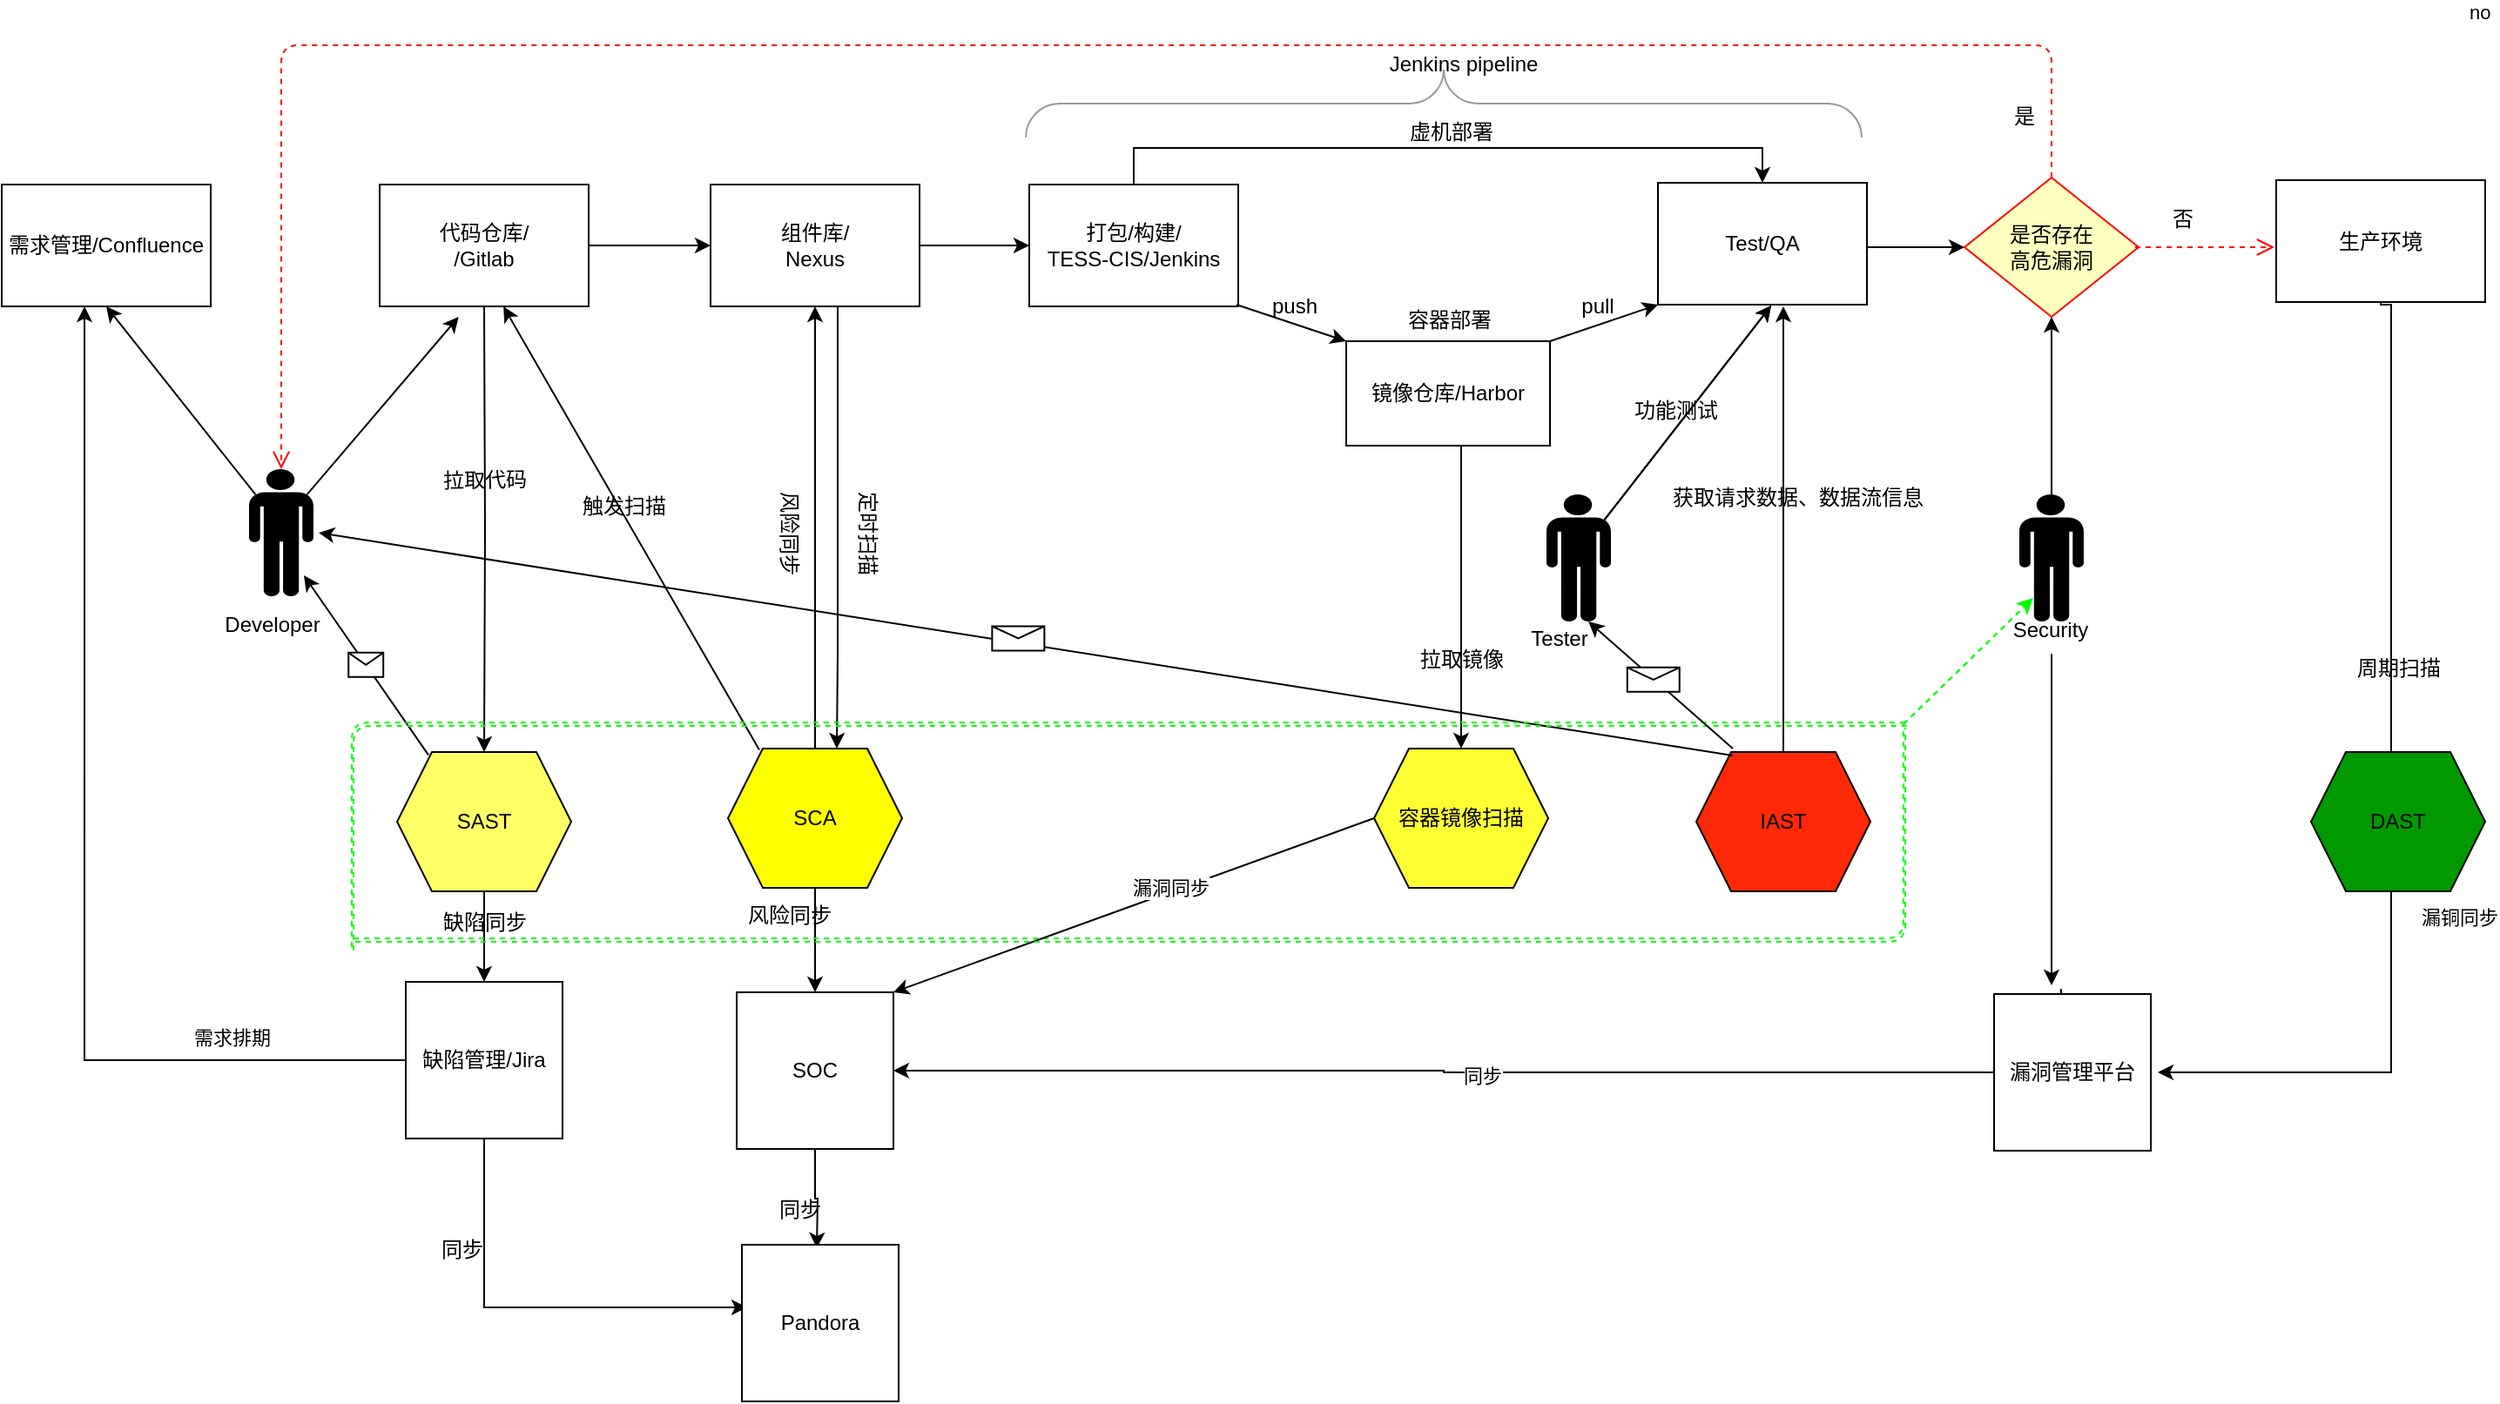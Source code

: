 <mxfile version="13.10.0" type="github">
  <diagram id="o9wrVbWIL4ODcBylfV1H" name="Page-1">
    <mxGraphModel dx="3937" dy="3991" grid="1" gridSize="10" guides="1" tooltips="1" connect="1" arrows="1" fold="1" page="1" pageScale="1" pageWidth="2339" pageHeight="3300" math="0" shadow="0">
      <root>
        <mxCell id="0" />
        <mxCell id="1" parent="0" />
        <mxCell id="gxyS9pcXqX11lwIKly3A-1" value="需求管理/Confluence" style="rounded=0;whiteSpace=wrap;html=1;font-weight: 600;" vertex="1" parent="1">
          <mxGeometry x="-12" y="100" width="120" height="70" as="geometry" />
        </mxCell>
        <mxCell id="gxyS9pcXqX11lwIKly3A-37" value="" style="edgeStyle=orthogonalEdgeStyle;rounded=0;orthogonalLoop=1;jettySize=auto;html=1;" edge="1" parent="1" source="gxyS9pcXqX11lwIKly3A-3" target="gxyS9pcXqX11lwIKly3A-36">
          <mxGeometry relative="1" as="geometry" />
        </mxCell>
        <mxCell id="gxyS9pcXqX11lwIKly3A-39" value="" style="edgeStyle=orthogonalEdgeStyle;rounded=0;orthogonalLoop=1;jettySize=auto;html=1;" edge="1" parent="1" target="gxyS9pcXqX11lwIKly3A-12">
          <mxGeometry relative="1" as="geometry">
            <mxPoint x="265" y="170" as="sourcePoint" />
          </mxGeometry>
        </mxCell>
        <mxCell id="gxyS9pcXqX11lwIKly3A-3" value="&lt;div&gt;代码仓库/&lt;/div&gt;/Gitlab" style="rounded=0;whiteSpace=wrap;html=1;" vertex="1" parent="1">
          <mxGeometry x="205" y="100" width="120" height="70" as="geometry" />
        </mxCell>
        <mxCell id="gxyS9pcXqX11lwIKly3A-129" value="" style="edgeStyle=orthogonalEdgeStyle;rounded=0;orthogonalLoop=1;jettySize=auto;html=1;entryX=0.396;entryY=1;entryDx=0;entryDy=0;entryPerimeter=0;" edge="1" parent="1" source="gxyS9pcXqX11lwIKly3A-11" target="gxyS9pcXqX11lwIKly3A-1">
          <mxGeometry relative="1" as="geometry">
            <mxPoint x="35.52" y="334.52" as="targetPoint" />
          </mxGeometry>
        </mxCell>
        <mxCell id="gxyS9pcXqX11lwIKly3A-130" value="需求排期" style="edgeLabel;html=1;align=center;verticalAlign=middle;resizable=0;points=[];" vertex="1" connectable="0" parent="gxyS9pcXqX11lwIKly3A-129">
          <mxGeometry x="-0.273" y="-3" relative="1" as="geometry">
            <mxPoint x="81.53" y="27" as="offset" />
          </mxGeometry>
        </mxCell>
        <mxCell id="gxyS9pcXqX11lwIKly3A-221" value="" style="edgeStyle=orthogonalEdgeStyle;rounded=0;orthogonalLoop=1;jettySize=auto;html=1;" edge="1" parent="1" source="gxyS9pcXqX11lwIKly3A-11">
          <mxGeometry relative="1" as="geometry">
            <mxPoint x="416" y="745" as="targetPoint" />
            <Array as="points">
              <mxPoint x="265" y="745" />
            </Array>
          </mxGeometry>
        </mxCell>
        <mxCell id="gxyS9pcXqX11lwIKly3A-11" value="缺陷管理/Jira" style="whiteSpace=wrap;html=1;aspect=fixed;" vertex="1" parent="1">
          <mxGeometry x="220" y="558" width="90" height="90" as="geometry" />
        </mxCell>
        <mxCell id="gxyS9pcXqX11lwIKly3A-74" value="" style="edgeStyle=orthogonalEdgeStyle;rounded=0;orthogonalLoop=1;jettySize=auto;html=1;entryX=0.5;entryY=0;entryDx=0;entryDy=0;" edge="1" parent="1" source="gxyS9pcXqX11lwIKly3A-12" target="gxyS9pcXqX11lwIKly3A-11">
          <mxGeometry relative="1" as="geometry" />
        </mxCell>
        <mxCell id="gxyS9pcXqX11lwIKly3A-12" value="SAST" style="shape=hexagon;perimeter=hexagonPerimeter2;whiteSpace=wrap;html=1;fixedSize=1;fillColor=#FFFF66;" vertex="1" parent="1">
          <mxGeometry x="215" y="426" width="100" height="80" as="geometry" />
        </mxCell>
        <mxCell id="gxyS9pcXqX11lwIKly3A-45" value="" style="edgeStyle=orthogonalEdgeStyle;rounded=0;orthogonalLoop=1;jettySize=auto;html=1;" edge="1" parent="1" source="gxyS9pcXqX11lwIKly3A-36" target="gxyS9pcXqX11lwIKly3A-44">
          <mxGeometry relative="1" as="geometry" />
        </mxCell>
        <mxCell id="gxyS9pcXqX11lwIKly3A-36" value="&lt;div&gt;组件库/&lt;/div&gt;&lt;div&gt;Nexus&lt;/div&gt;" style="rounded=0;whiteSpace=wrap;html=1;" vertex="1" parent="1">
          <mxGeometry x="395" y="100" width="120" height="70" as="geometry" />
        </mxCell>
        <mxCell id="gxyS9pcXqX11lwIKly3A-40" value="拉取代码" style="text;html=1;align=center;verticalAlign=middle;resizable=0;points=[];autosize=1;rotation=-1;" vertex="1" parent="1">
          <mxGeometry x="235" y="259.5" width="60" height="20" as="geometry" />
        </mxCell>
        <mxCell id="gxyS9pcXqX11lwIKly3A-60" value="" style="edgeStyle=orthogonalEdgeStyle;rounded=0;orthogonalLoop=1;jettySize=auto;html=1;entryX=0.5;entryY=1;entryDx=0;entryDy=0;" edge="1" parent="1" source="gxyS9pcXqX11lwIKly3A-41" target="gxyS9pcXqX11lwIKly3A-36">
          <mxGeometry relative="1" as="geometry">
            <mxPoint x="455" y="332" as="targetPoint" />
          </mxGeometry>
        </mxCell>
        <mxCell id="gxyS9pcXqX11lwIKly3A-234" value="" style="edgeStyle=orthogonalEdgeStyle;rounded=0;orthogonalLoop=1;jettySize=auto;html=1;" edge="1" parent="1" source="gxyS9pcXqX11lwIKly3A-41" target="gxyS9pcXqX11lwIKly3A-212">
          <mxGeometry relative="1" as="geometry" />
        </mxCell>
        <mxCell id="gxyS9pcXqX11lwIKly3A-41" value="SCA" style="shape=hexagon;perimeter=hexagonPerimeter2;whiteSpace=wrap;html=1;fixedSize=1;fillColor=#FFFF00;" vertex="1" parent="1">
          <mxGeometry x="405" y="424" width="100" height="80" as="geometry" />
        </mxCell>
        <mxCell id="gxyS9pcXqX11lwIKly3A-47" value="" style="edgeStyle=orthogonalEdgeStyle;rounded=0;orthogonalLoop=1;jettySize=auto;html=1;entryX=0.5;entryY=0;entryDx=0;entryDy=0;exitX=0.5;exitY=0;exitDx=0;exitDy=0;" edge="1" parent="1" source="gxyS9pcXqX11lwIKly3A-44" target="gxyS9pcXqX11lwIKly3A-48">
          <mxGeometry relative="1" as="geometry">
            <mxPoint x="698" y="102" as="sourcePoint" />
            <mxPoint x="939" y="102" as="targetPoint" />
          </mxGeometry>
        </mxCell>
        <mxCell id="gxyS9pcXqX11lwIKly3A-44" value="&lt;div&gt;打包/构建/&lt;/div&gt;&lt;div&gt;TESS-CIS/Jenkins&lt;br&gt;&lt;/div&gt;" style="rounded=0;whiteSpace=wrap;html=1;" vertex="1" parent="1">
          <mxGeometry x="578" y="100" width="120" height="70" as="geometry" />
        </mxCell>
        <mxCell id="gxyS9pcXqX11lwIKly3A-48" value="&lt;div&gt;Test/QA&lt;br&gt;&lt;/div&gt;" style="rounded=0;whiteSpace=wrap;html=1;" vertex="1" parent="1">
          <mxGeometry x="939" y="99" width="120" height="70" as="geometry" />
        </mxCell>
        <mxCell id="gxyS9pcXqX11lwIKly3A-121" value="" style="edgeStyle=orthogonalEdgeStyle;rounded=0;orthogonalLoop=1;jettySize=auto;html=1;" edge="1" parent="1" source="gxyS9pcXqX11lwIKly3A-50">
          <mxGeometry relative="1" as="geometry">
            <mxPoint x="1011" y="170" as="targetPoint" />
          </mxGeometry>
        </mxCell>
        <mxCell id="gxyS9pcXqX11lwIKly3A-50" value="IAST" style="shape=hexagon;perimeter=hexagonPerimeter2;whiteSpace=wrap;html=1;fixedSize=1;fillColor=#FF2908;" vertex="1" parent="1">
          <mxGeometry x="961" y="426" width="100" height="80" as="geometry" />
        </mxCell>
        <mxCell id="gxyS9pcXqX11lwIKly3A-51" value="容器镜像扫描" style="shape=hexagon;perimeter=hexagonPerimeter2;whiteSpace=wrap;html=1;fixedSize=1;fillColor=#FFFF33;" vertex="1" parent="1">
          <mxGeometry x="776" y="424" width="100" height="80" as="geometry" />
        </mxCell>
        <mxCell id="gxyS9pcXqX11lwIKly3A-133" value="" style="edgeStyle=orthogonalEdgeStyle;rounded=0;orthogonalLoop=1;jettySize=auto;html=1;exitX=0.5;exitY=1;exitDx=0;exitDy=0;" edge="1" parent="1" source="gxyS9pcXqX11lwIKly3A-53">
          <mxGeometry relative="1" as="geometry">
            <mxPoint x="1360" y="440" as="targetPoint" />
            <Array as="points">
              <mxPoint x="1360" y="169" />
            </Array>
          </mxGeometry>
        </mxCell>
        <mxCell id="gxyS9pcXqX11lwIKly3A-53" value="生产环境" style="rounded=0;whiteSpace=wrap;html=1;" vertex="1" parent="1">
          <mxGeometry x="1294" y="97.5" width="120" height="70" as="geometry" />
        </mxCell>
        <mxCell id="gxyS9pcXqX11lwIKly3A-90" value="" style="edgeStyle=orthogonalEdgeStyle;rounded=0;orthogonalLoop=1;jettySize=auto;html=1;exitX=0.5;exitY=1;exitDx=0;exitDy=0;" edge="1" parent="1">
          <mxGeometry relative="1" as="geometry">
            <mxPoint x="1354" y="506" as="sourcePoint" />
            <mxPoint x="1226" y="610" as="targetPoint" />
            <Array as="points">
              <mxPoint x="1360" y="506" />
              <mxPoint x="1360" y="610" />
            </Array>
          </mxGeometry>
        </mxCell>
        <mxCell id="gxyS9pcXqX11lwIKly3A-96" value="漏铜同步" style="edgeLabel;html=1;align=center;verticalAlign=middle;resizable=0;points=[];" vertex="1" connectable="0" parent="gxyS9pcXqX11lwIKly3A-90">
          <mxGeometry x="-0.415" y="4" relative="1" as="geometry">
            <mxPoint x="34.8" y="-51.07" as="offset" />
          </mxGeometry>
        </mxCell>
        <mxCell id="gxyS9pcXqX11lwIKly3A-55" value="DAST" style="shape=hexagon;perimeter=hexagonPerimeter2;whiteSpace=wrap;html=1;fixedSize=1;fillColor=#009900;" vertex="1" parent="1">
          <mxGeometry x="1314" y="426" width="100" height="80" as="geometry" />
        </mxCell>
        <mxCell id="gxyS9pcXqX11lwIKly3A-61" value="定时扫描" style="text;html=1;align=center;verticalAlign=middle;resizable=0;points=[];autosize=1;rotation=90;" vertex="1" parent="1">
          <mxGeometry x="455" y="290" width="60" height="20" as="geometry" />
        </mxCell>
        <mxCell id="gxyS9pcXqX11lwIKly3A-69" value="缺陷同步" style="text;html=1;align=center;verticalAlign=middle;resizable=0;points=[];autosize=1;" vertex="1" parent="1">
          <mxGeometry x="235" y="514" width="60" height="20" as="geometry" />
        </mxCell>
        <mxCell id="gxyS9pcXqX11lwIKly3A-86" value="" style="shape=mxgraph.signs.people.man_1;html=1;pointerEvents=1;fillColor=#000000;strokeColor=none;verticalLabelPosition=bottom;verticalAlign=top;align=center;" vertex="1" parent="1">
          <mxGeometry x="130" y="263.5" width="37" height="73" as="geometry" />
        </mxCell>
        <mxCell id="gxyS9pcXqX11lwIKly3A-95" value="获取请求数据、数据流信息" style="text;html=1;align=center;verticalAlign=middle;resizable=0;points=[];autosize=1;" vertex="1" parent="1">
          <mxGeometry x="939" y="270" width="160" height="20" as="geometry" />
        </mxCell>
        <mxCell id="gxyS9pcXqX11lwIKly3A-97" value="周期扫描" style="text;html=1;align=center;verticalAlign=middle;resizable=0;points=[];autosize=1;" vertex="1" parent="1">
          <mxGeometry x="1334" y="368" width="60" height="20" as="geometry" />
        </mxCell>
        <mxCell id="gxyS9pcXqX11lwIKly3A-105" value="拉取镜像" style="text;html=1;align=center;verticalAlign=middle;resizable=0;points=[];autosize=1;" vertex="1" parent="1">
          <mxGeometry x="796" y="363" width="60" height="20" as="geometry" />
        </mxCell>
        <mxCell id="gxyS9pcXqX11lwIKly3A-106" value="" style="endArrow=classic;html=1;exitX=0.18;exitY=0.01;exitDx=0;exitDy=0;exitPerimeter=0;entryX=0.592;entryY=1;entryDx=0;entryDy=0;entryPerimeter=0;" edge="1" parent="1" source="gxyS9pcXqX11lwIKly3A-41" target="gxyS9pcXqX11lwIKly3A-3">
          <mxGeometry width="50" height="50" relative="1" as="geometry">
            <mxPoint x="386" y="462" as="sourcePoint" />
            <mxPoint x="276" y="190" as="targetPoint" />
          </mxGeometry>
        </mxCell>
        <mxCell id="gxyS9pcXqX11lwIKly3A-118" value="Developer" style="text;html=1;align=center;verticalAlign=middle;resizable=0;points=[];autosize=1;" vertex="1" parent="1">
          <mxGeometry x="108" y="343" width="70" height="20" as="geometry" />
        </mxCell>
        <mxCell id="gxyS9pcXqX11lwIKly3A-119" value="" style="shape=mxgraph.signs.people.man_1;html=1;pointerEvents=1;fillColor=#000000;strokeColor=none;verticalLabelPosition=bottom;verticalAlign=top;align=center;" vertex="1" parent="1">
          <mxGeometry x="875" y="278" width="37" height="73" as="geometry" />
        </mxCell>
        <mxCell id="gxyS9pcXqX11lwIKly3A-122" value="" style="endArrow=classic;html=1;exitX=0.9;exitY=0.2;exitDx=0;exitDy=0;exitPerimeter=0;" edge="1" parent="1" source="gxyS9pcXqX11lwIKly3A-119">
          <mxGeometry width="50" height="50" relative="1" as="geometry">
            <mxPoint x="922" y="238.5" as="sourcePoint" />
            <mxPoint x="1004" y="169.5" as="targetPoint" />
          </mxGeometry>
        </mxCell>
        <mxCell id="gxyS9pcXqX11lwIKly3A-123" value="Tester" style="text;html=1;align=center;verticalAlign=middle;resizable=0;points=[];autosize=1;" vertex="1" parent="1">
          <mxGeometry x="857" y="351" width="50" height="20" as="geometry" />
        </mxCell>
        <mxCell id="gxyS9pcXqX11lwIKly3A-134" value="" style="shape=mxgraph.signs.people.man_1;html=1;pointerEvents=1;fillColor=#000000;strokeColor=none;verticalLabelPosition=bottom;verticalAlign=top;align=center;" vertex="1" parent="1">
          <mxGeometry x="1146.5" y="278" width="37" height="73" as="geometry" />
        </mxCell>
        <mxCell id="gxyS9pcXqX11lwIKly3A-144" value="" style="verticalLabelPosition=bottom;shadow=0;dashed=0;align=center;html=1;verticalAlign=top;strokeWidth=1;shape=mxgraph.mockup.markup.curlyBrace;strokeColor=#999999;fillColor=#00FF00;" vertex="1" parent="1">
          <mxGeometry x="576" y="34" width="480" height="39" as="geometry" />
        </mxCell>
        <mxCell id="gxyS9pcXqX11lwIKly3A-150" value="" style="edgeStyle=orthogonalEdgeStyle;rounded=0;orthogonalLoop=1;jettySize=auto;html=1;entryX=0;entryY=0.5;entryDx=0;entryDy=0;exitX=1;exitY=0.5;exitDx=0;exitDy=0;" edge="1" parent="1" source="gxyS9pcXqX11lwIKly3A-48" target="gxyS9pcXqX11lwIKly3A-247">
          <mxGeometry relative="1" as="geometry">
            <mxPoint x="1023" y="135" as="sourcePoint" />
            <mxPoint x="1124" y="133.5" as="targetPoint" />
            <Array as="points">
              <mxPoint x="1059" y="136" />
            </Array>
          </mxGeometry>
        </mxCell>
        <mxCell id="gxyS9pcXqX11lwIKly3A-152" value="Security" style="text;html=1;align=center;verticalAlign=middle;resizable=0;points=[];autosize=1;" vertex="1" parent="1">
          <mxGeometry x="1134" y="346" width="60" height="20" as="geometry" />
        </mxCell>
        <mxCell id="gxyS9pcXqX11lwIKly3A-156" value="" style="endArrow=classic;html=1;entryX=0.378;entryY=1.086;entryDx=0;entryDy=0;exitX=0.9;exitY=0.2;exitDx=0;exitDy=0;exitPerimeter=0;entryPerimeter=0;" edge="1" parent="1" source="gxyS9pcXqX11lwIKly3A-86" target="gxyS9pcXqX11lwIKly3A-3">
          <mxGeometry width="50" height="50" relative="1" as="geometry">
            <mxPoint x="151.5" y="315.5" as="sourcePoint" />
            <mxPoint x="276" y="180" as="targetPoint" />
          </mxGeometry>
        </mxCell>
        <mxCell id="gxyS9pcXqX11lwIKly3A-159" value="" style="endArrow=classic;html=1;entryX=0.5;entryY=1;entryDx=0;entryDy=0;exitX=0.1;exitY=0.2;exitDx=0;exitDy=0;exitPerimeter=0;" edge="1" parent="1" source="gxyS9pcXqX11lwIKly3A-86" target="gxyS9pcXqX11lwIKly3A-1">
          <mxGeometry width="50" height="50" relative="1" as="geometry">
            <mxPoint x="50" y="260" as="sourcePoint" />
            <mxPoint x="100" y="210" as="targetPoint" />
          </mxGeometry>
        </mxCell>
        <mxCell id="gxyS9pcXqX11lwIKly3A-213" value="" style="edgeStyle=orthogonalEdgeStyle;rounded=0;orthogonalLoop=1;jettySize=auto;html=1;entryX=0.5;entryY=0;entryDx=0;entryDy=0;" edge="1" parent="1" source="gxyS9pcXqX11lwIKly3A-169" target="gxyS9pcXqX11lwIKly3A-51">
          <mxGeometry relative="1" as="geometry">
            <Array as="points">
              <mxPoint x="826" y="310" />
              <mxPoint x="826" y="310" />
            </Array>
          </mxGeometry>
        </mxCell>
        <mxCell id="gxyS9pcXqX11lwIKly3A-169" value="&lt;div&gt;镜像仓库/Harbor&lt;br&gt;&lt;/div&gt;" style="rounded=0;whiteSpace=wrap;html=1;" vertex="1" parent="1">
          <mxGeometry x="760" y="190" width="117" height="60" as="geometry" />
        </mxCell>
        <mxCell id="gxyS9pcXqX11lwIKly3A-176" value="" style="endArrow=classic;html=1;entryX=0;entryY=1;entryDx=0;entryDy=0;exitX=1;exitY=0;exitDx=0;exitDy=0;" edge="1" parent="1" source="gxyS9pcXqX11lwIKly3A-169" target="gxyS9pcXqX11lwIKly3A-48">
          <mxGeometry width="50" height="50" relative="1" as="geometry">
            <mxPoint x="877" y="170" as="sourcePoint" />
            <mxPoint x="935" y="170" as="targetPoint" />
          </mxGeometry>
        </mxCell>
        <mxCell id="gxyS9pcXqX11lwIKly3A-187" value="功能测试" style="text;html=1;align=center;verticalAlign=middle;resizable=0;points=[];autosize=1;" vertex="1" parent="1">
          <mxGeometry x="919" y="220" width="60" height="20" as="geometry" />
        </mxCell>
        <mxCell id="gxyS9pcXqX11lwIKly3A-191" value="" style="endArrow=classic;html=1;" edge="1" parent="1">
          <mxGeometry relative="1" as="geometry">
            <mxPoint x="982" y="428" as="sourcePoint" />
            <mxPoint x="170" y="300" as="targetPoint" />
          </mxGeometry>
        </mxCell>
        <mxCell id="gxyS9pcXqX11lwIKly3A-192" value="" style="shape=message;html=1;outlineConnect=0;" vertex="1" parent="gxyS9pcXqX11lwIKly3A-191">
          <mxGeometry width="30" height="14" relative="1" as="geometry">
            <mxPoint x="-19.33" y="-10.26" as="offset" />
          </mxGeometry>
        </mxCell>
        <mxCell id="gxyS9pcXqX11lwIKly3A-189" value="" style="endArrow=classic;html=2;exitX=0.18;exitY=0.021;exitDx=0;exitDy=0;exitPerimeter=0;entryX=0.851;entryY=0.836;entryDx=0;entryDy=0;entryPerimeter=0;" edge="1" parent="1" source="gxyS9pcXqX11lwIKly3A-12" target="gxyS9pcXqX11lwIKly3A-86">
          <mxGeometry relative="1" as="geometry">
            <mxPoint x="76" y="441" as="sourcePoint" />
            <mxPoint x="150.316" y="325.355" as="targetPoint" />
          </mxGeometry>
        </mxCell>
        <mxCell id="gxyS9pcXqX11lwIKly3A-190" value="" style="shape=message;html=1;outlineConnect=0;" vertex="1" parent="gxyS9pcXqX11lwIKly3A-189">
          <mxGeometry width="20" height="14" relative="1" as="geometry">
            <mxPoint x="-10" y="-7" as="offset" />
          </mxGeometry>
        </mxCell>
        <mxCell id="gxyS9pcXqX11lwIKly3A-200" value="触发扫描" style="text;html=1;align=center;verticalAlign=middle;resizable=0;points=[];autosize=1;" vertex="1" parent="1">
          <mxGeometry x="315" y="275" width="60" height="20" as="geometry" />
        </mxCell>
        <mxCell id="gxyS9pcXqX11lwIKly3A-216" value="" style="edgeStyle=orthogonalEdgeStyle;rounded=0;orthogonalLoop=1;jettySize=auto;html=1;entryX=1;entryY=0.5;entryDx=0;entryDy=0;" edge="1" parent="1" source="gxyS9pcXqX11lwIKly3A-76" target="gxyS9pcXqX11lwIKly3A-212">
          <mxGeometry relative="1" as="geometry">
            <mxPoint x="886" y="609" as="targetPoint" />
          </mxGeometry>
        </mxCell>
        <mxCell id="gxyS9pcXqX11lwIKly3A-224" value="同步" style="edgeLabel;html=1;align=center;verticalAlign=middle;resizable=0;points=[];" vertex="1" connectable="0" parent="gxyS9pcXqX11lwIKly3A-216">
          <mxGeometry x="-0.07" y="2" relative="1" as="geometry">
            <mxPoint as="offset" />
          </mxGeometry>
        </mxCell>
        <mxCell id="gxyS9pcXqX11lwIKly3A-267" style="edgeStyle=none;orthogonalLoop=1;jettySize=auto;html=1;dashed=1;endArrow=none;fillColor=#FF1008;" edge="1" parent="1" source="gxyS9pcXqX11lwIKly3A-76">
          <mxGeometry relative="1" as="geometry">
            <mxPoint x="1170" y="560" as="targetPoint" />
          </mxGeometry>
        </mxCell>
        <mxCell id="gxyS9pcXqX11lwIKly3A-76" value="漏洞管理平台" style="whiteSpace=wrap;html=1;aspect=fixed;" vertex="1" parent="1">
          <mxGeometry x="1132" y="565" width="90" height="90" as="geometry" />
        </mxCell>
        <mxCell id="gxyS9pcXqX11lwIKly3A-219" value="" style="edgeStyle=orthogonalEdgeStyle;rounded=0;orthogonalLoop=1;jettySize=auto;html=1;" edge="1" parent="1" source="gxyS9pcXqX11lwIKly3A-212">
          <mxGeometry relative="1" as="geometry">
            <mxPoint x="456" y="711" as="targetPoint" />
          </mxGeometry>
        </mxCell>
        <mxCell id="gxyS9pcXqX11lwIKly3A-212" value="SOC" style="whiteSpace=wrap;html=1;aspect=fixed;" vertex="1" parent="1">
          <mxGeometry x="410" y="564" width="90" height="90" as="geometry" />
        </mxCell>
        <mxCell id="gxyS9pcXqX11lwIKly3A-218" value="Pandora" style="whiteSpace=wrap;html=1;aspect=fixed;" vertex="1" parent="1">
          <mxGeometry x="413" y="709" width="90" height="90" as="geometry" />
        </mxCell>
        <mxCell id="gxyS9pcXqX11lwIKly3A-223" value="Jenkins pipeline" style="text;html=1;align=center;verticalAlign=middle;resizable=0;points=[];autosize=1;" vertex="1" parent="1">
          <mxGeometry x="777" y="21" width="100" height="20" as="geometry" />
        </mxCell>
        <mxCell id="gxyS9pcXqX11lwIKly3A-225" value="同步" style="text;html=1;align=center;verticalAlign=middle;resizable=0;points=[];autosize=1;" vertex="1" parent="1">
          <mxGeometry x="426" y="679" width="40" height="20" as="geometry" />
        </mxCell>
        <mxCell id="gxyS9pcXqX11lwIKly3A-226" value="同步" style="text;html=1;align=center;verticalAlign=middle;resizable=0;points=[];autosize=1;" vertex="1" parent="1">
          <mxGeometry x="232" y="702" width="40" height="20" as="geometry" />
        </mxCell>
        <mxCell id="gxyS9pcXqX11lwIKly3A-231" value="" style="edgeStyle=orthogonalEdgeStyle;rounded=0;orthogonalLoop=1;jettySize=auto;html=1;entryX=0.625;entryY=0;entryDx=0;entryDy=0;" edge="1" parent="1" target="gxyS9pcXqX11lwIKly3A-41">
          <mxGeometry relative="1" as="geometry">
            <mxPoint x="468" y="170" as="sourcePoint" />
            <mxPoint x="468" y="441" as="targetPoint" />
            <Array as="points">
              <mxPoint x="468" y="370" />
              <mxPoint x="468" y="370" />
            </Array>
          </mxGeometry>
        </mxCell>
        <mxCell id="gxyS9pcXqX11lwIKly3A-232" value="风险同步" style="text;html=1;align=center;verticalAlign=middle;resizable=0;points=[];autosize=1;rotation=90;" vertex="1" parent="1">
          <mxGeometry x="410" y="290" width="60" height="20" as="geometry" />
        </mxCell>
        <mxCell id="gxyS9pcXqX11lwIKly3A-236" value="" style="edgeStyle=orthogonalEdgeStyle;rounded=0;orthogonalLoop=1;jettySize=auto;html=1;entryX=0.5;entryY=1;entryDx=0;entryDy=0;" edge="1" parent="1" source="gxyS9pcXqX11lwIKly3A-134" target="gxyS9pcXqX11lwIKly3A-247">
          <mxGeometry relative="1" as="geometry">
            <mxPoint x="1164" y="278" as="sourcePoint" />
            <mxPoint x="1164" y="234" as="targetPoint" />
          </mxGeometry>
        </mxCell>
        <mxCell id="gxyS9pcXqX11lwIKly3A-240" value="容器部署" style="text;html=1;align=center;verticalAlign=middle;resizable=0;points=[];autosize=1;" vertex="1" parent="1">
          <mxGeometry x="788.5" y="167.5" width="60" height="20" as="geometry" />
        </mxCell>
        <mxCell id="gxyS9pcXqX11lwIKly3A-244" value="" style="endArrow=none;dashed=1;html=1;strokeColor=#00FF00;fillColor=#FF1008;" edge="1" parent="1">
          <mxGeometry width="50" height="50" relative="1" as="geometry">
            <mxPoint x="190" y="533" as="sourcePoint" />
            <mxPoint x="1080" y="410" as="targetPoint" />
            <Array as="points">
              <mxPoint x="1080" y="533" />
            </Array>
          </mxGeometry>
        </mxCell>
        <mxCell id="gxyS9pcXqX11lwIKly3A-247" value="&lt;div&gt;是否存在&lt;/div&gt;&lt;div&gt;高危漏洞&lt;/div&gt;" style="rhombus;whiteSpace=wrap;html=1;fillColor=#ffffc0;strokeColor=#ff0000;" vertex="1" parent="1">
          <mxGeometry x="1115" y="96" width="100" height="80" as="geometry" />
        </mxCell>
        <mxCell id="gxyS9pcXqX11lwIKly3A-248" value="no" style="edgeStyle=orthogonalEdgeStyle;html=1;align=left;verticalAlign=bottom;endArrow=open;endSize=8;strokeColor=#ff0000;dashed=1;fillColor=#FF1008;" edge="1" parent="1">
          <mxGeometry x="1" y="167" relative="1" as="geometry">
            <mxPoint x="1293" y="136" as="targetPoint" />
            <mxPoint x="1213" y="136" as="sourcePoint" />
            <Array as="points">
              <mxPoint x="1213" y="136" />
            </Array>
            <mxPoint x="110" y="41" as="offset" />
          </mxGeometry>
        </mxCell>
        <mxCell id="gxyS9pcXqX11lwIKly3A-249" value="" style="edgeStyle=orthogonalEdgeStyle;html=1;align=left;verticalAlign=top;endArrow=open;endSize=8;strokeColor=#ff0000;dashed=1;fillColor=#FF1008;entryX=0.5;entryY=0;entryDx=0;entryDy=0;entryPerimeter=0;" edge="1" source="gxyS9pcXqX11lwIKly3A-247" parent="1" target="gxyS9pcXqX11lwIKly3A-86">
          <mxGeometry x="-1" relative="1" as="geometry">
            <mxPoint x="170" y="20" as="targetPoint" />
            <Array as="points">
              <mxPoint x="1165" y="20" />
              <mxPoint x="148" y="20" />
            </Array>
          </mxGeometry>
        </mxCell>
        <mxCell id="gxyS9pcXqX11lwIKly3A-256" value="" style="edgeStyle=none;orthogonalLoop=1;jettySize=auto;html=1;dashed=1;endArrow=none;fillColor=#FF1008;" edge="1" parent="1" target="gxyS9pcXqX11lwIKly3A-247">
          <mxGeometry relative="1" as="geometry">
            <mxPoint x="1210" y="131.538" as="sourcePoint" />
          </mxGeometry>
        </mxCell>
        <mxCell id="gxyS9pcXqX11lwIKly3A-257" value="" style="edgeStyle=none;orthogonalLoop=1;jettySize=auto;html=1;dashed=1;endArrow=none;fillColor=#FF1008;" edge="1" parent="1" target="gxyS9pcXqX11lwIKly3A-247">
          <mxGeometry relative="1" as="geometry">
            <mxPoint x="1210" y="131.538" as="sourcePoint" />
          </mxGeometry>
        </mxCell>
        <mxCell id="gxyS9pcXqX11lwIKly3A-261" value="" style="endArrow=classic;html=1;dashed=0;fillColor=#FF1008;entryX=1;entryY=0;entryDx=0;entryDy=0;exitX=0;exitY=0.5;exitDx=0;exitDy=0;" edge="1" parent="1" source="gxyS9pcXqX11lwIKly3A-51" target="gxyS9pcXqX11lwIKly3A-212">
          <mxGeometry width="50" height="50" relative="1" as="geometry">
            <mxPoint x="610" y="290" as="sourcePoint" />
            <mxPoint x="660" y="240" as="targetPoint" />
          </mxGeometry>
        </mxCell>
        <mxCell id="gxyS9pcXqX11lwIKly3A-273" value="漏洞同步" style="edgeLabel;html=1;align=center;verticalAlign=middle;resizable=0;points=[];" vertex="1" connectable="0" parent="gxyS9pcXqX11lwIKly3A-261">
          <mxGeometry x="-0.156" y="-3" relative="1" as="geometry">
            <mxPoint as="offset" />
          </mxGeometry>
        </mxCell>
        <mxCell id="gxyS9pcXqX11lwIKly3A-266" value="" style="edgeStyle=orthogonalEdgeStyle;rounded=0;orthogonalLoop=1;jettySize=auto;html=1;exitX=0.517;exitY=1.183;exitDx=0;exitDy=0;exitPerimeter=0;" edge="1" parent="1" source="gxyS9pcXqX11lwIKly3A-152">
          <mxGeometry relative="1" as="geometry">
            <mxPoint x="1179" y="278" as="sourcePoint" />
            <mxPoint x="1165" y="560" as="targetPoint" />
            <Array as="points">
              <mxPoint x="1165" y="540" />
              <mxPoint x="1165" y="540" />
            </Array>
          </mxGeometry>
        </mxCell>
        <mxCell id="gxyS9pcXqX11lwIKly3A-268" value="" style="endArrow=classic;html=1;exitX=0.9;exitY=0.2;exitDx=0;exitDy=0;exitPerimeter=0;" edge="1" parent="1">
          <mxGeometry width="50" height="50" relative="1" as="geometry">
            <mxPoint x="908.3" y="292.6" as="sourcePoint" />
            <mxPoint x="1004" y="169.5" as="targetPoint" />
          </mxGeometry>
        </mxCell>
        <mxCell id="gxyS9pcXqX11lwIKly3A-270" value="" style="endArrow=classic;html=1;dashed=1;fillColor=#00FF00;entryX=0.212;entryY=0.817;entryDx=0;entryDy=0;entryPerimeter=0;strokeColor=#00FF00;" edge="1" parent="1" target="gxyS9pcXqX11lwIKly3A-134">
          <mxGeometry width="50" height="50" relative="1" as="geometry">
            <mxPoint x="1080" y="410" as="sourcePoint" />
            <mxPoint x="1130" y="363" as="targetPoint" />
          </mxGeometry>
        </mxCell>
        <mxCell id="gxyS9pcXqX11lwIKly3A-271" value="风险同步" style="text;html=1;align=center;verticalAlign=middle;resizable=0;points=[];autosize=1;" vertex="1" parent="1">
          <mxGeometry x="410" y="510" width="60" height="20" as="geometry" />
        </mxCell>
        <mxCell id="gxyS9pcXqX11lwIKly3A-274" value="是" style="text;html=1;align=center;verticalAlign=middle;resizable=0;points=[];autosize=1;" vertex="1" parent="1">
          <mxGeometry x="1134" y="51" width="30" height="20" as="geometry" />
        </mxCell>
        <mxCell id="gxyS9pcXqX11lwIKly3A-275" value="否" style="text;html=1;align=center;verticalAlign=middle;resizable=0;points=[];autosize=1;" vertex="1" parent="1">
          <mxGeometry x="1225" y="110" width="30" height="20" as="geometry" />
        </mxCell>
        <mxCell id="gxyS9pcXqX11lwIKly3A-277" value="" style="endArrow=classic;html=1;entryX=0;entryY=0;entryDx=0;entryDy=0;exitX=1;exitY=0;exitDx=0;exitDy=0;" edge="1" parent="1" target="gxyS9pcXqX11lwIKly3A-169">
          <mxGeometry width="50" height="50" relative="1" as="geometry">
            <mxPoint x="697" y="169" as="sourcePoint" />
            <mxPoint x="759" y="169" as="targetPoint" />
          </mxGeometry>
        </mxCell>
        <mxCell id="gxyS9pcXqX11lwIKly3A-280" value="虚机部署" style="text;html=1;align=center;verticalAlign=middle;resizable=0;points=[];autosize=1;" vertex="1" parent="1">
          <mxGeometry x="790" y="60" width="60" height="20" as="geometry" />
        </mxCell>
        <mxCell id="gxyS9pcXqX11lwIKly3A-281" value="push" style="text;html=1;align=center;verticalAlign=middle;resizable=0;points=[];autosize=1;" vertex="1" parent="1">
          <mxGeometry x="710" y="160" width="40" height="20" as="geometry" />
        </mxCell>
        <mxCell id="gxyS9pcXqX11lwIKly3A-282" value="pull" style="text;html=1;align=center;verticalAlign=middle;resizable=0;points=[];autosize=1;" vertex="1" parent="1">
          <mxGeometry x="889" y="160" width="30" height="20" as="geometry" />
        </mxCell>
        <mxCell id="gxyS9pcXqX11lwIKly3A-264" value="" style="endArrow=none;dashed=1;html=0;strokeColor=#00FF00;fillColor=#FF1008;border:5px;" edge="1" parent="1">
          <mxGeometry width="50" height="50" relative="1" as="geometry">
            <mxPoint x="190" y="540" as="sourcePoint" />
            <mxPoint x="1083" y="411" as="targetPoint" />
            <Array as="points">
              <mxPoint x="190" y="480" />
              <mxPoint x="190" y="411" />
            </Array>
          </mxGeometry>
        </mxCell>
        <mxCell id="gxyS9pcXqX11lwIKly3A-284" value="" style="endArrow=none;dashed=1;html=0;strokeColor=#00FF00;fillColor=#FF1008;border:5px;" edge="1" parent="1">
          <mxGeometry width="50" height="50" relative="1" as="geometry">
            <mxPoint x="189" y="538" as="sourcePoint" />
            <mxPoint x="1082" y="409" as="targetPoint" />
            <Array as="points">
              <mxPoint x="189" y="478" />
              <mxPoint x="189" y="409" />
            </Array>
          </mxGeometry>
        </mxCell>
        <mxCell id="gxyS9pcXqX11lwIKly3A-285" value="" style="endArrow=none;dashed=1;html=1;strokeColor=#00FF00;fillColor=#FF1008;" edge="1" parent="1">
          <mxGeometry width="50" height="50" relative="1" as="geometry">
            <mxPoint x="191" y="535" as="sourcePoint" />
            <mxPoint x="1081" y="412" as="targetPoint" />
            <Array as="points">
              <mxPoint x="1081" y="535" />
            </Array>
          </mxGeometry>
        </mxCell>
        <mxCell id="gxyS9pcXqX11lwIKly3A-286" value="" style="endArrow=classic;html=1;dashed=1;fillColor=#00FF00;entryX=0.212;entryY=0.817;entryDx=0;entryDy=0;entryPerimeter=0;strokeColor=#00FF00;" edge="1" parent="1">
          <mxGeometry width="50" height="50" relative="1" as="geometry">
            <mxPoint x="1080" y="410" as="sourcePoint" />
            <mxPoint x="1154.344" y="337.641" as="targetPoint" />
          </mxGeometry>
        </mxCell>
        <mxCell id="gxyS9pcXqX11lwIKly3A-291" style="edgeStyle=none;orthogonalLoop=1;jettySize=auto;html=1;entryX=1;entryY=0.5;entryDx=0;entryDy=0;entryPerimeter=0;dashed=1;endArrow=none;fillColor=#FF1008;" edge="1" parent="1" source="gxyS9pcXqX11lwIKly3A-86" target="gxyS9pcXqX11lwIKly3A-86">
          <mxGeometry relative="1" as="geometry" />
        </mxCell>
        <mxCell id="gxyS9pcXqX11lwIKly3A-293" value="" style="endArrow=classic;html=1;entryX=0.65;entryY=1;entryDx=0;entryDy=0;entryPerimeter=0;" edge="1" parent="1" target="gxyS9pcXqX11lwIKly3A-119">
          <mxGeometry relative="1" as="geometry">
            <mxPoint x="982" y="424" as="sourcePoint" />
            <mxPoint x="170" y="296" as="targetPoint" />
          </mxGeometry>
        </mxCell>
        <mxCell id="gxyS9pcXqX11lwIKly3A-294" value="" style="shape=message;html=1;outlineConnect=0;" vertex="1" parent="gxyS9pcXqX11lwIKly3A-293">
          <mxGeometry width="30" height="14" relative="1" as="geometry">
            <mxPoint x="-19.33" y="-10.26" as="offset" />
          </mxGeometry>
        </mxCell>
      </root>
    </mxGraphModel>
  </diagram>
</mxfile>
